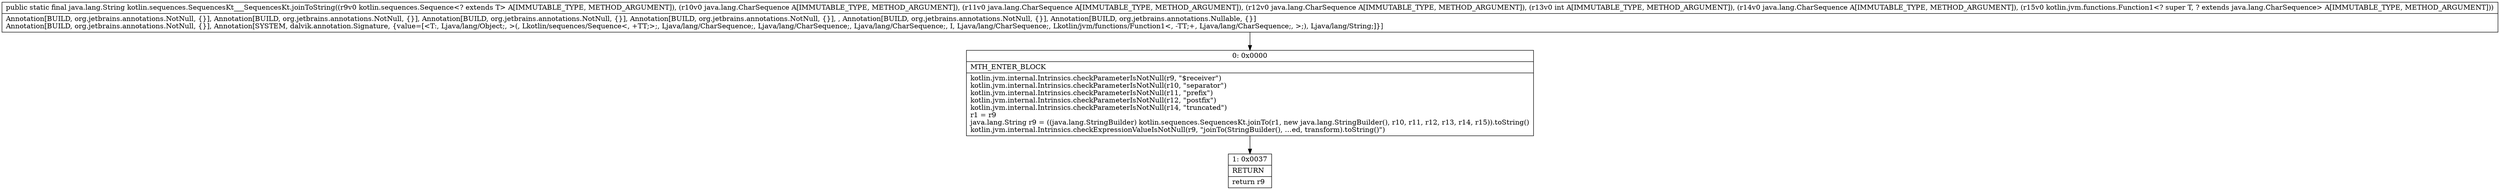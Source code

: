 digraph "CFG forkotlin.sequences.SequencesKt___SequencesKt.joinToString(Lkotlin\/sequences\/Sequence;Ljava\/lang\/CharSequence;Ljava\/lang\/CharSequence;Ljava\/lang\/CharSequence;ILjava\/lang\/CharSequence;Lkotlin\/jvm\/functions\/Function1;)Ljava\/lang\/String;" {
Node_0 [shape=record,label="{0\:\ 0x0000|MTH_ENTER_BLOCK\l|kotlin.jvm.internal.Intrinsics.checkParameterIsNotNull(r9, \"$receiver\")\lkotlin.jvm.internal.Intrinsics.checkParameterIsNotNull(r10, \"separator\")\lkotlin.jvm.internal.Intrinsics.checkParameterIsNotNull(r11, \"prefix\")\lkotlin.jvm.internal.Intrinsics.checkParameterIsNotNull(r12, \"postfix\")\lkotlin.jvm.internal.Intrinsics.checkParameterIsNotNull(r14, \"truncated\")\lr1 = r9\ljava.lang.String r9 = ((java.lang.StringBuilder) kotlin.sequences.SequencesKt.joinTo(r1, new java.lang.StringBuilder(), r10, r11, r12, r13, r14, r15)).toString()\lkotlin.jvm.internal.Intrinsics.checkExpressionValueIsNotNull(r9, \"joinTo(StringBuilder(), …ed, transform).toString()\")\l}"];
Node_1 [shape=record,label="{1\:\ 0x0037|RETURN\l|return r9\l}"];
MethodNode[shape=record,label="{public static final java.lang.String kotlin.sequences.SequencesKt___SequencesKt.joinToString((r9v0 kotlin.sequences.Sequence\<? extends T\> A[IMMUTABLE_TYPE, METHOD_ARGUMENT]), (r10v0 java.lang.CharSequence A[IMMUTABLE_TYPE, METHOD_ARGUMENT]), (r11v0 java.lang.CharSequence A[IMMUTABLE_TYPE, METHOD_ARGUMENT]), (r12v0 java.lang.CharSequence A[IMMUTABLE_TYPE, METHOD_ARGUMENT]), (r13v0 int A[IMMUTABLE_TYPE, METHOD_ARGUMENT]), (r14v0 java.lang.CharSequence A[IMMUTABLE_TYPE, METHOD_ARGUMENT]), (r15v0 kotlin.jvm.functions.Function1\<? super T, ? extends java.lang.CharSequence\> A[IMMUTABLE_TYPE, METHOD_ARGUMENT]))  | Annotation[BUILD, org.jetbrains.annotations.NotNull, \{\}], Annotation[BUILD, org.jetbrains.annotations.NotNull, \{\}], Annotation[BUILD, org.jetbrains.annotations.NotNull, \{\}], Annotation[BUILD, org.jetbrains.annotations.NotNull, \{\}], , Annotation[BUILD, org.jetbrains.annotations.NotNull, \{\}], Annotation[BUILD, org.jetbrains.annotations.Nullable, \{\}]\lAnnotation[BUILD, org.jetbrains.annotations.NotNull, \{\}], Annotation[SYSTEM, dalvik.annotation.Signature, \{value=[\<T:, Ljava\/lang\/Object;, \>(, Lkotlin\/sequences\/Sequence\<, +TT;\>;, Ljava\/lang\/CharSequence;, Ljava\/lang\/CharSequence;, Ljava\/lang\/CharSequence;, I, Ljava\/lang\/CharSequence;, Lkotlin\/jvm\/functions\/Function1\<, \-TT;+, Ljava\/lang\/CharSequence;, \>;), Ljava\/lang\/String;]\}]\l}"];
MethodNode -> Node_0;
Node_0 -> Node_1;
}

